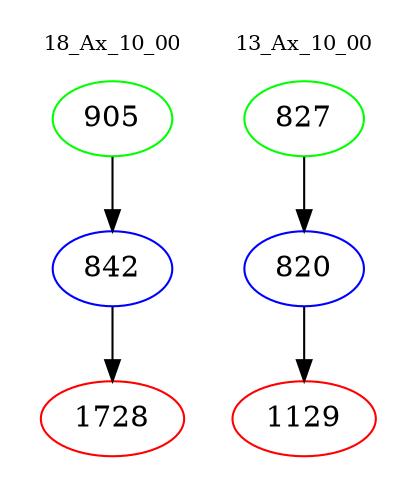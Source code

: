 digraph{
subgraph cluster_0 {
color = white
label = "18_Ax_10_00";
fontsize=10;
T0_905 [label="905", color="green"]
T0_905 -> T0_842 [color="black"]
T0_842 [label="842", color="blue"]
T0_842 -> T0_1728 [color="black"]
T0_1728 [label="1728", color="red"]
}
subgraph cluster_1 {
color = white
label = "13_Ax_10_00";
fontsize=10;
T1_827 [label="827", color="green"]
T1_827 -> T1_820 [color="black"]
T1_820 [label="820", color="blue"]
T1_820 -> T1_1129 [color="black"]
T1_1129 [label="1129", color="red"]
}
}
